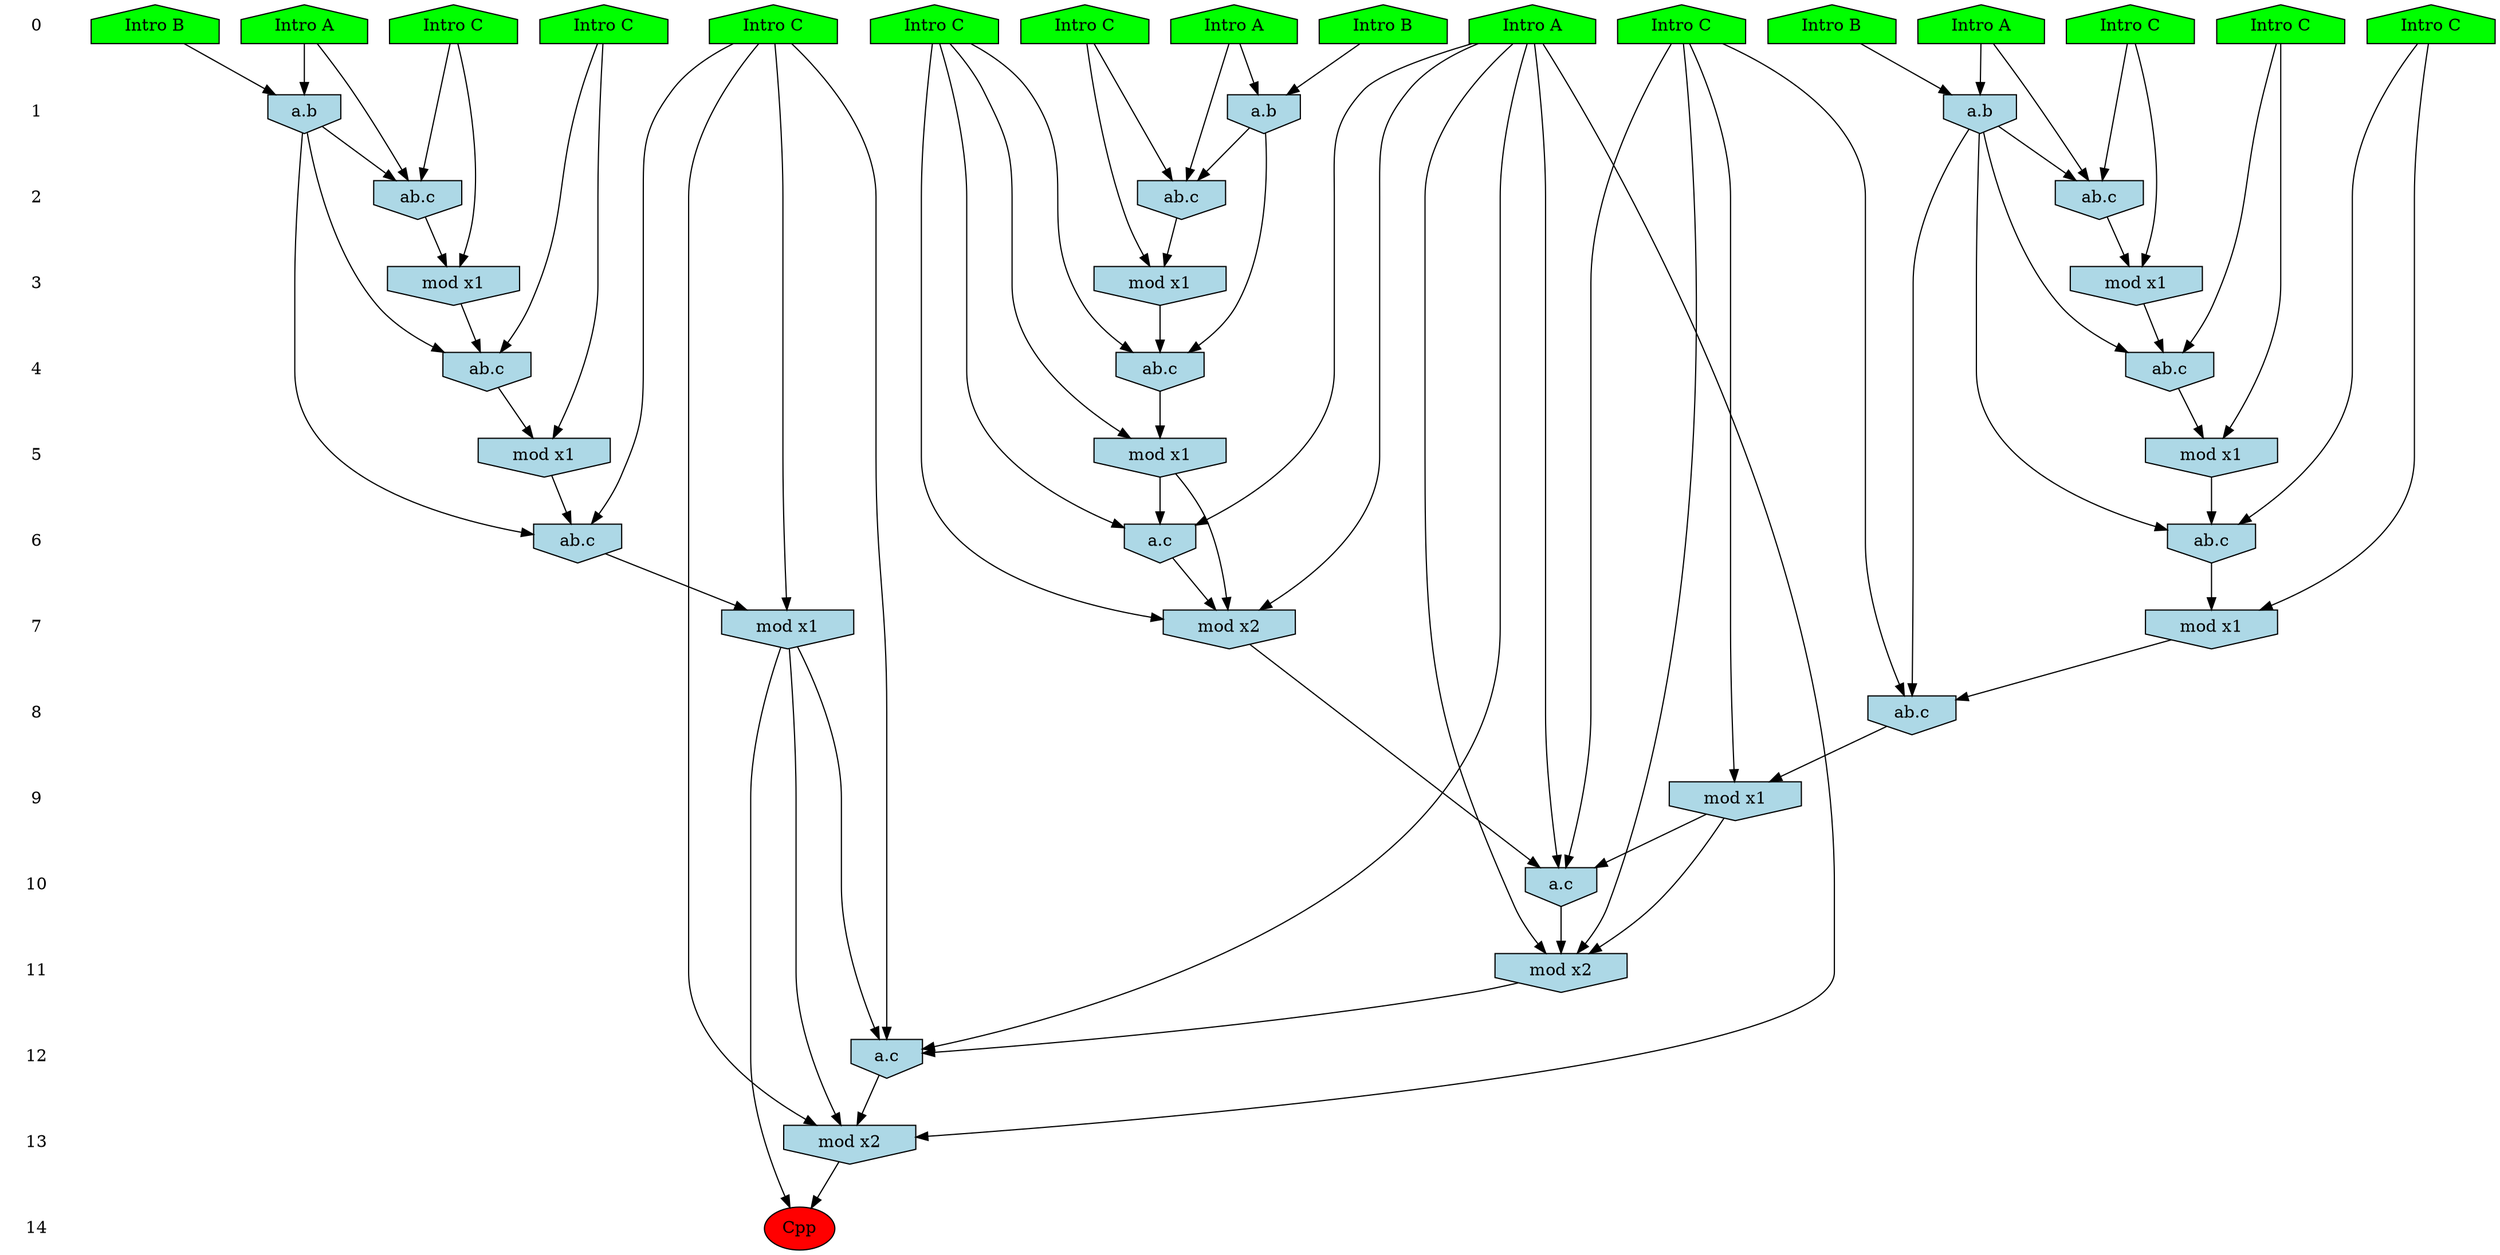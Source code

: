 /* Compression of 2 causal flows obtained in average at 1.987624E+01 t.u */
/* Compressed causal flows were: [3377;3962] */
digraph G{
 ranksep=.5 ; 
{ rank = same ; "0" [shape=plaintext] ; node_1 [label ="Intro B", shape=house, style=filled, fillcolor=green] ;
node_2 [label ="Intro B", shape=house, style=filled, fillcolor=green] ;
node_3 [label ="Intro A", shape=house, style=filled, fillcolor=green] ;
node_4 [label ="Intro B", shape=house, style=filled, fillcolor=green] ;
node_5 [label ="Intro A", shape=house, style=filled, fillcolor=green] ;
node_6 [label ="Intro A", shape=house, style=filled, fillcolor=green] ;
node_7 [label ="Intro A", shape=house, style=filled, fillcolor=green] ;
node_8 [label ="Intro C", shape=house, style=filled, fillcolor=green] ;
node_9 [label ="Intro C", shape=house, style=filled, fillcolor=green] ;
node_10 [label ="Intro C", shape=house, style=filled, fillcolor=green] ;
node_11 [label ="Intro C", shape=house, style=filled, fillcolor=green] ;
node_12 [label ="Intro C", shape=house, style=filled, fillcolor=green] ;
node_13 [label ="Intro C", shape=house, style=filled, fillcolor=green] ;
node_14 [label ="Intro C", shape=house, style=filled, fillcolor=green] ;
node_15 [label ="Intro C", shape=house, style=filled, fillcolor=green] ;
node_16 [label ="Intro C", shape=house, style=filled, fillcolor=green] ;
}
{ rank = same ; "1" [shape=plaintext] ; node_17 [label="a.b", shape=invhouse, style=filled, fillcolor = lightblue] ;
node_21 [label="a.b", shape=invhouse, style=filled, fillcolor = lightblue] ;
node_22 [label="a.b", shape=invhouse, style=filled, fillcolor = lightblue] ;
}
{ rank = same ; "2" [shape=plaintext] ; node_18 [label="ab.c", shape=invhouse, style=filled, fillcolor = lightblue] ;
node_24 [label="ab.c", shape=invhouse, style=filled, fillcolor = lightblue] ;
node_26 [label="ab.c", shape=invhouse, style=filled, fillcolor = lightblue] ;
}
{ rank = same ; "3" [shape=plaintext] ; node_19 [label="mod x1", shape=invhouse, style=filled, fillcolor = lightblue] ;
node_25 [label="mod x1", shape=invhouse, style=filled, fillcolor = lightblue] ;
node_27 [label="mod x1", shape=invhouse, style=filled, fillcolor = lightblue] ;
}
{ rank = same ; "4" [shape=plaintext] ; node_20 [label="ab.c", shape=invhouse, style=filled, fillcolor = lightblue] ;
node_28 [label="ab.c", shape=invhouse, style=filled, fillcolor = lightblue] ;
node_29 [label="ab.c", shape=invhouse, style=filled, fillcolor = lightblue] ;
}
{ rank = same ; "5" [shape=plaintext] ; node_23 [label="mod x1", shape=invhouse, style=filled, fillcolor = lightblue] ;
node_30 [label="mod x1", shape=invhouse, style=filled, fillcolor = lightblue] ;
node_33 [label="mod x1", shape=invhouse, style=filled, fillcolor = lightblue] ;
}
{ rank = same ; "6" [shape=plaintext] ; node_31 [label="ab.c", shape=invhouse, style=filled, fillcolor = lightblue] ;
node_34 [label="ab.c", shape=invhouse, style=filled, fillcolor = lightblue] ;
node_38 [label="a.c", shape=invhouse, style=filled, fillcolor = lightblue] ;
}
{ rank = same ; "7" [shape=plaintext] ; node_32 [label="mod x1", shape=invhouse, style=filled, fillcolor = lightblue] ;
node_35 [label="mod x1", shape=invhouse, style=filled, fillcolor = lightblue] ;
node_39 [label="mod x2", shape=invhouse, style=filled, fillcolor = lightblue] ;
}
{ rank = same ; "8" [shape=plaintext] ; node_36 [label="ab.c", shape=invhouse, style=filled, fillcolor = lightblue] ;
}
{ rank = same ; "9" [shape=plaintext] ; node_37 [label="mod x1", shape=invhouse, style=filled, fillcolor = lightblue] ;
}
{ rank = same ; "10" [shape=plaintext] ; node_40 [label="a.c", shape=invhouse, style=filled, fillcolor = lightblue] ;
}
{ rank = same ; "11" [shape=plaintext] ; node_41 [label="mod x2", shape=invhouse, style=filled, fillcolor = lightblue] ;
}
{ rank = same ; "12" [shape=plaintext] ; node_42 [label="a.c", shape=invhouse, style=filled, fillcolor = lightblue] ;
}
{ rank = same ; "13" [shape=plaintext] ; node_43 [label="mod x2", shape=invhouse, style=filled, fillcolor = lightblue] ;
}
{ rank = same ; "14" [shape=plaintext] ; node_44 [label ="Cpp", style=filled, fillcolor=red] ;
}
"0" -> "1" [style="invis"]; 
"1" -> "2" [style="invis"]; 
"2" -> "3" [style="invis"]; 
"3" -> "4" [style="invis"]; 
"4" -> "5" [style="invis"]; 
"5" -> "6" [style="invis"]; 
"6" -> "7" [style="invis"]; 
"7" -> "8" [style="invis"]; 
"8" -> "9" [style="invis"]; 
"9" -> "10" [style="invis"]; 
"10" -> "11" [style="invis"]; 
"11" -> "12" [style="invis"]; 
"12" -> "13" [style="invis"]; 
"13" -> "14" [style="invis"]; 
node_2 -> node_17
node_7 -> node_17
node_7 -> node_18
node_14 -> node_18
node_17 -> node_18
node_14 -> node_19
node_18 -> node_19
node_11 -> node_20
node_17 -> node_20
node_19 -> node_20
node_1 -> node_21
node_5 -> node_21
node_4 -> node_22
node_6 -> node_22
node_11 -> node_23
node_20 -> node_23
node_6 -> node_24
node_8 -> node_24
node_22 -> node_24
node_8 -> node_25
node_24 -> node_25
node_5 -> node_26
node_10 -> node_26
node_21 -> node_26
node_10 -> node_27
node_26 -> node_27
node_13 -> node_28
node_21 -> node_28
node_27 -> node_28
node_12 -> node_29
node_22 -> node_29
node_25 -> node_29
node_13 -> node_30
node_28 -> node_30
node_16 -> node_31
node_17 -> node_31
node_23 -> node_31
node_16 -> node_32
node_31 -> node_32
node_12 -> node_33
node_29 -> node_33
node_15 -> node_34
node_21 -> node_34
node_30 -> node_34
node_15 -> node_35
node_34 -> node_35
node_9 -> node_36
node_21 -> node_36
node_35 -> node_36
node_9 -> node_37
node_36 -> node_37
node_3 -> node_38
node_12 -> node_38
node_33 -> node_38
node_3 -> node_39
node_12 -> node_39
node_33 -> node_39
node_38 -> node_39
node_3 -> node_40
node_9 -> node_40
node_37 -> node_40
node_39 -> node_40
node_3 -> node_41
node_9 -> node_41
node_37 -> node_41
node_40 -> node_41
node_3 -> node_42
node_16 -> node_42
node_32 -> node_42
node_41 -> node_42
node_3 -> node_43
node_16 -> node_43
node_32 -> node_43
node_42 -> node_43
node_32 -> node_44
node_43 -> node_44
}
/*
 Dot generation time: 0.000190
*/